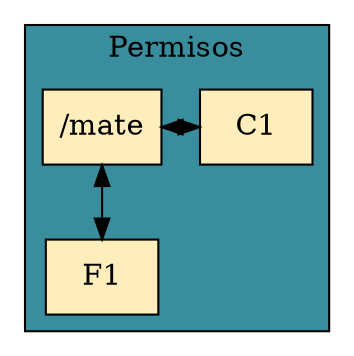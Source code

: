 
digraph L{
 node[shape=box fillcolor="#FFEDBB" style=filled]
 subgraph cluster_p{
label="Permisos"
bgcolor="#398D9C"
raiz[label="/mate"]
edge[dir="both"]
 raiz->F1
 raiz->C1{rank=same;raiz,C1}}}